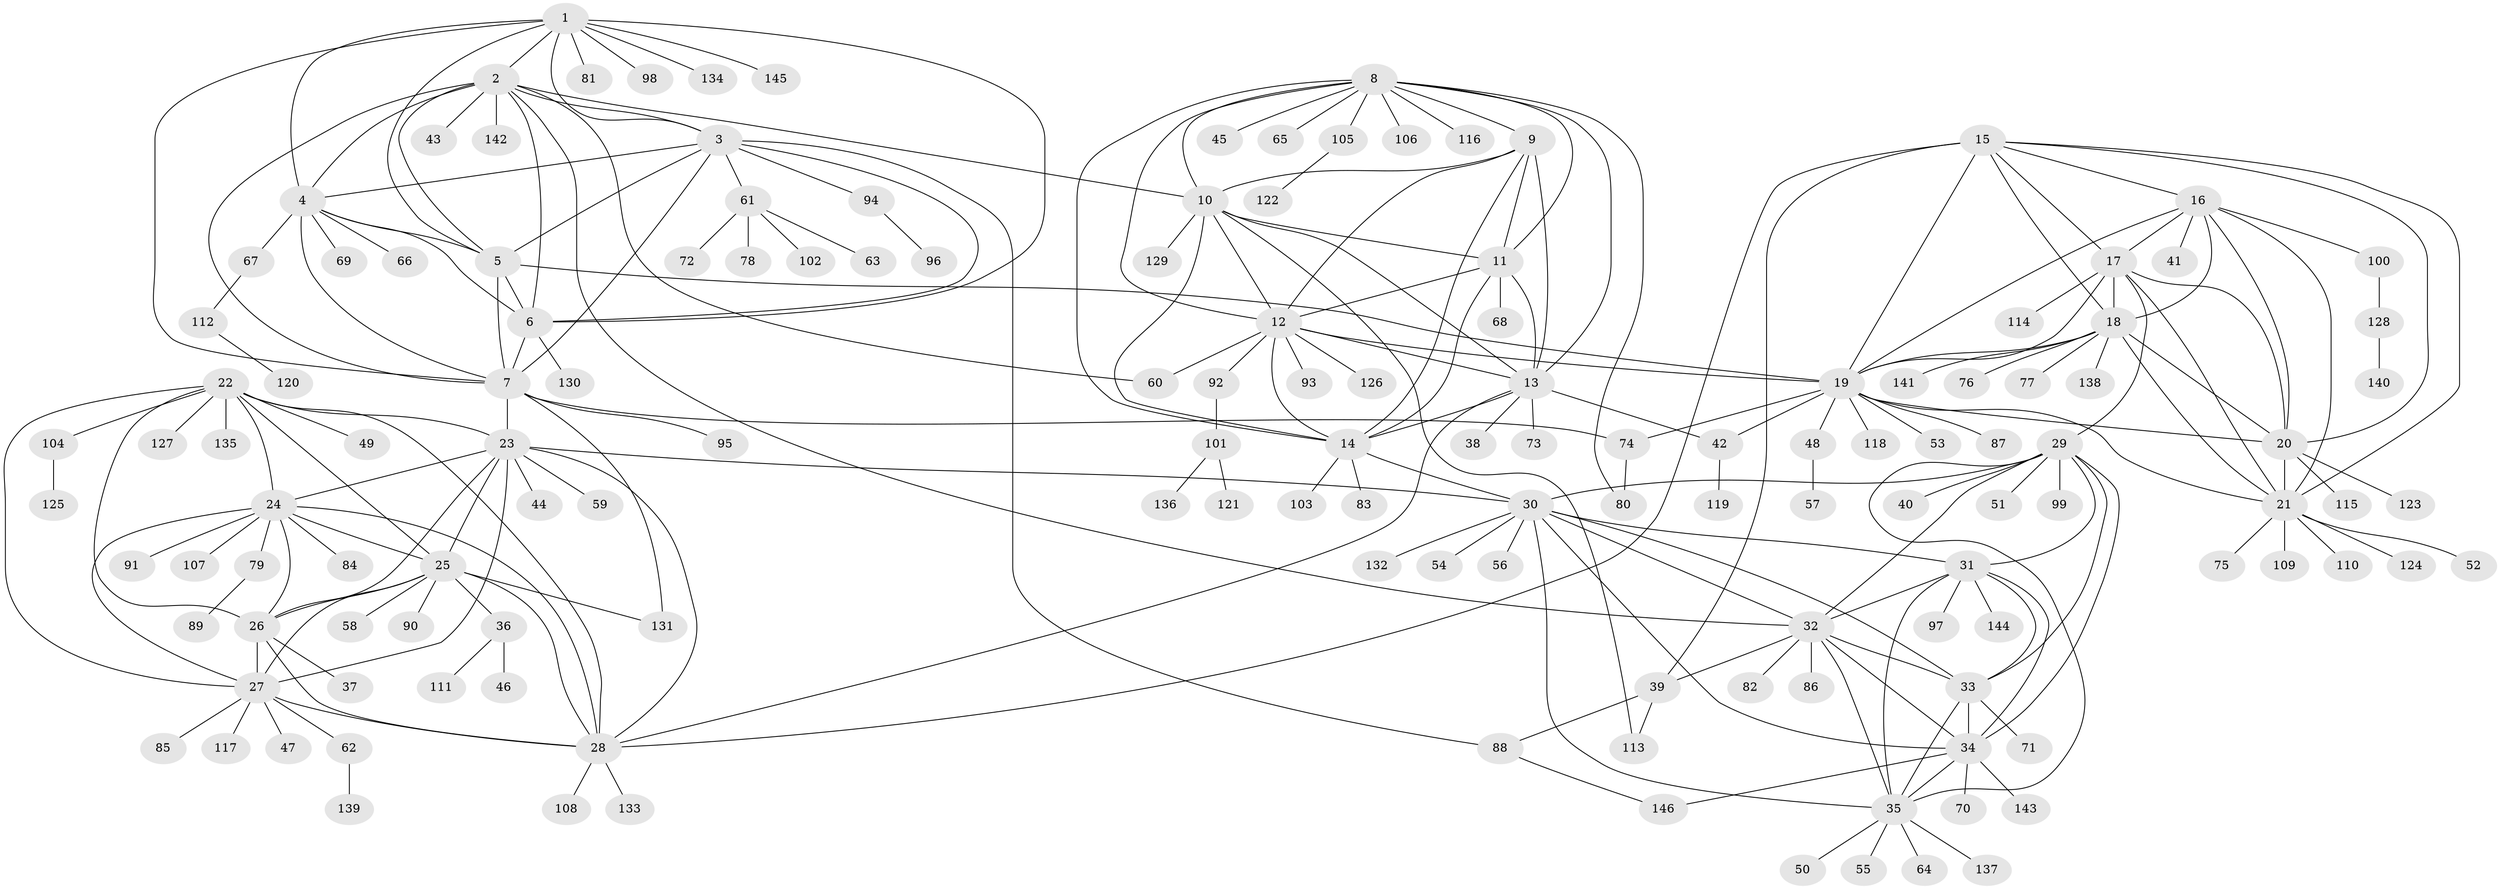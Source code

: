 // Generated by graph-tools (version 1.1) at 2025/15/03/09/25 04:15:51]
// undirected, 146 vertices, 235 edges
graph export_dot {
graph [start="1"]
  node [color=gray90,style=filled];
  1;
  2;
  3;
  4;
  5;
  6;
  7;
  8;
  9;
  10;
  11;
  12;
  13;
  14;
  15;
  16;
  17;
  18;
  19;
  20;
  21;
  22;
  23;
  24;
  25;
  26;
  27;
  28;
  29;
  30;
  31;
  32;
  33;
  34;
  35;
  36;
  37;
  38;
  39;
  40;
  41;
  42;
  43;
  44;
  45;
  46;
  47;
  48;
  49;
  50;
  51;
  52;
  53;
  54;
  55;
  56;
  57;
  58;
  59;
  60;
  61;
  62;
  63;
  64;
  65;
  66;
  67;
  68;
  69;
  70;
  71;
  72;
  73;
  74;
  75;
  76;
  77;
  78;
  79;
  80;
  81;
  82;
  83;
  84;
  85;
  86;
  87;
  88;
  89;
  90;
  91;
  92;
  93;
  94;
  95;
  96;
  97;
  98;
  99;
  100;
  101;
  102;
  103;
  104;
  105;
  106;
  107;
  108;
  109;
  110;
  111;
  112;
  113;
  114;
  115;
  116;
  117;
  118;
  119;
  120;
  121;
  122;
  123;
  124;
  125;
  126;
  127;
  128;
  129;
  130;
  131;
  132;
  133;
  134;
  135;
  136;
  137;
  138;
  139;
  140;
  141;
  142;
  143;
  144;
  145;
  146;
  1 -- 2;
  1 -- 3;
  1 -- 4;
  1 -- 5;
  1 -- 6;
  1 -- 7;
  1 -- 81;
  1 -- 98;
  1 -- 134;
  1 -- 145;
  2 -- 3;
  2 -- 4;
  2 -- 5;
  2 -- 6;
  2 -- 7;
  2 -- 10;
  2 -- 32;
  2 -- 43;
  2 -- 60;
  2 -- 142;
  3 -- 4;
  3 -- 5;
  3 -- 6;
  3 -- 7;
  3 -- 61;
  3 -- 88;
  3 -- 94;
  4 -- 5;
  4 -- 6;
  4 -- 7;
  4 -- 66;
  4 -- 67;
  4 -- 69;
  5 -- 6;
  5 -- 7;
  5 -- 19;
  6 -- 7;
  6 -- 130;
  7 -- 23;
  7 -- 74;
  7 -- 95;
  7 -- 131;
  8 -- 9;
  8 -- 10;
  8 -- 11;
  8 -- 12;
  8 -- 13;
  8 -- 14;
  8 -- 45;
  8 -- 65;
  8 -- 80;
  8 -- 105;
  8 -- 106;
  8 -- 116;
  9 -- 10;
  9 -- 11;
  9 -- 12;
  9 -- 13;
  9 -- 14;
  10 -- 11;
  10 -- 12;
  10 -- 13;
  10 -- 14;
  10 -- 113;
  10 -- 129;
  11 -- 12;
  11 -- 13;
  11 -- 14;
  11 -- 68;
  12 -- 13;
  12 -- 14;
  12 -- 19;
  12 -- 60;
  12 -- 92;
  12 -- 93;
  12 -- 126;
  13 -- 14;
  13 -- 28;
  13 -- 38;
  13 -- 42;
  13 -- 73;
  14 -- 30;
  14 -- 83;
  14 -- 103;
  15 -- 16;
  15 -- 17;
  15 -- 18;
  15 -- 19;
  15 -- 20;
  15 -- 21;
  15 -- 28;
  15 -- 39;
  16 -- 17;
  16 -- 18;
  16 -- 19;
  16 -- 20;
  16 -- 21;
  16 -- 41;
  16 -- 100;
  17 -- 18;
  17 -- 19;
  17 -- 20;
  17 -- 21;
  17 -- 29;
  17 -- 114;
  18 -- 19;
  18 -- 20;
  18 -- 21;
  18 -- 76;
  18 -- 77;
  18 -- 138;
  18 -- 141;
  19 -- 20;
  19 -- 21;
  19 -- 42;
  19 -- 48;
  19 -- 53;
  19 -- 74;
  19 -- 87;
  19 -- 118;
  20 -- 21;
  20 -- 115;
  20 -- 123;
  21 -- 52;
  21 -- 75;
  21 -- 109;
  21 -- 110;
  21 -- 124;
  22 -- 23;
  22 -- 24;
  22 -- 25;
  22 -- 26;
  22 -- 27;
  22 -- 28;
  22 -- 49;
  22 -- 104;
  22 -- 127;
  22 -- 135;
  23 -- 24;
  23 -- 25;
  23 -- 26;
  23 -- 27;
  23 -- 28;
  23 -- 30;
  23 -- 44;
  23 -- 59;
  24 -- 25;
  24 -- 26;
  24 -- 27;
  24 -- 28;
  24 -- 79;
  24 -- 84;
  24 -- 91;
  24 -- 107;
  25 -- 26;
  25 -- 27;
  25 -- 28;
  25 -- 36;
  25 -- 58;
  25 -- 90;
  25 -- 131;
  26 -- 27;
  26 -- 28;
  26 -- 37;
  27 -- 28;
  27 -- 47;
  27 -- 62;
  27 -- 85;
  27 -- 117;
  28 -- 108;
  28 -- 133;
  29 -- 30;
  29 -- 31;
  29 -- 32;
  29 -- 33;
  29 -- 34;
  29 -- 35;
  29 -- 40;
  29 -- 51;
  29 -- 99;
  30 -- 31;
  30 -- 32;
  30 -- 33;
  30 -- 34;
  30 -- 35;
  30 -- 54;
  30 -- 56;
  30 -- 132;
  31 -- 32;
  31 -- 33;
  31 -- 34;
  31 -- 35;
  31 -- 97;
  31 -- 144;
  32 -- 33;
  32 -- 34;
  32 -- 35;
  32 -- 39;
  32 -- 82;
  32 -- 86;
  33 -- 34;
  33 -- 35;
  33 -- 71;
  34 -- 35;
  34 -- 70;
  34 -- 143;
  34 -- 146;
  35 -- 50;
  35 -- 55;
  35 -- 64;
  35 -- 137;
  36 -- 46;
  36 -- 111;
  39 -- 88;
  39 -- 113;
  42 -- 119;
  48 -- 57;
  61 -- 63;
  61 -- 72;
  61 -- 78;
  61 -- 102;
  62 -- 139;
  67 -- 112;
  74 -- 80;
  79 -- 89;
  88 -- 146;
  92 -- 101;
  94 -- 96;
  100 -- 128;
  101 -- 121;
  101 -- 136;
  104 -- 125;
  105 -- 122;
  112 -- 120;
  128 -- 140;
}
